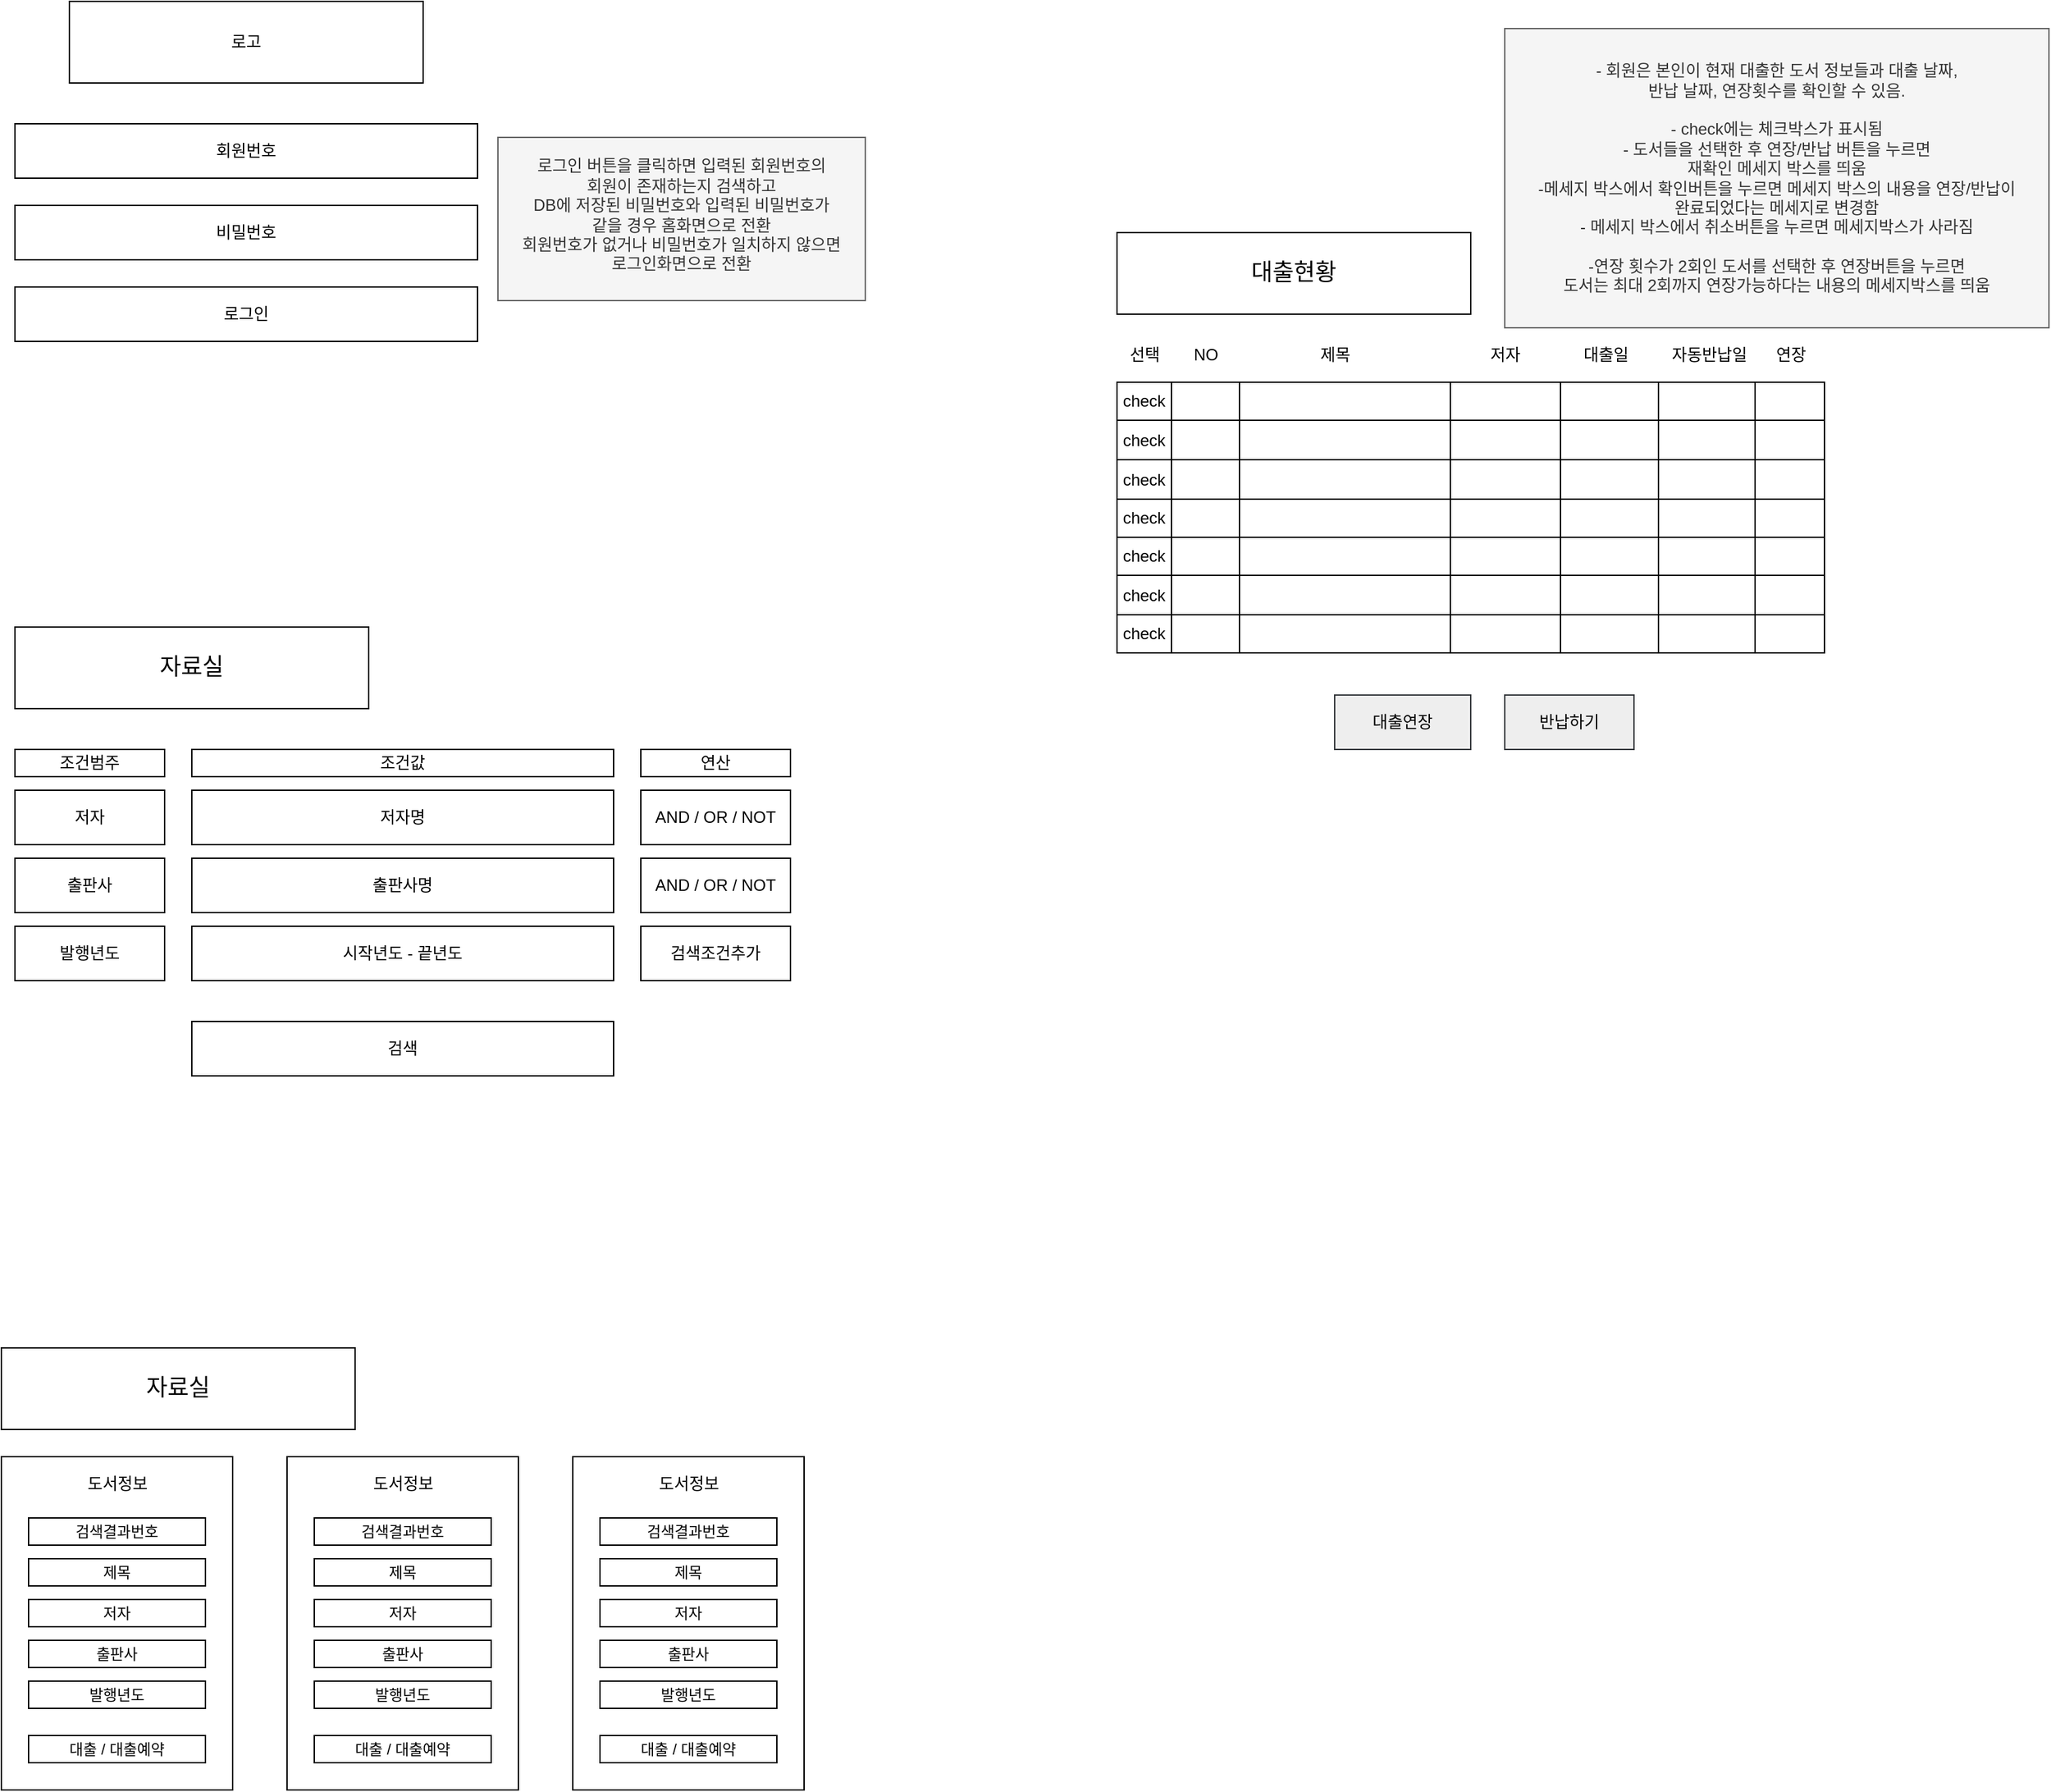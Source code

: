 <mxfile version="14.7.7" type="device"><diagram id="g1sUBkXsyDpATKB790TZ" name="Page-1"><mxGraphModel dx="920" dy="1804" grid="1" gridSize="10" guides="1" tooltips="1" connect="1" arrows="1" fold="1" page="1" pageScale="1" pageWidth="827" pageHeight="1169" math="0" shadow="0"><root><mxCell id="0"/><mxCell id="1" parent="0"/><mxCell id="-6f4OwsKFNbMRFdXzlAy-1" value="로고" style="rounded=0;whiteSpace=wrap;html=1;" parent="1" vertex="1"><mxGeometry x="130" y="-10" width="260" height="60" as="geometry"/></mxCell><mxCell id="-6f4OwsKFNbMRFdXzlAy-2" value="회원번호" style="rounded=0;whiteSpace=wrap;html=1;" parent="1" vertex="1"><mxGeometry x="90" y="80" width="340" height="40" as="geometry"/></mxCell><mxCell id="-6f4OwsKFNbMRFdXzlAy-3" value="비밀번호" style="rounded=0;whiteSpace=wrap;html=1;" parent="1" vertex="1"><mxGeometry x="90" y="140" width="340" height="40" as="geometry"/></mxCell><mxCell id="-6f4OwsKFNbMRFdXzlAy-6" value="로그인" style="rounded=0;whiteSpace=wrap;html=1;" parent="1" vertex="1"><mxGeometry x="90" y="200" width="340" height="40" as="geometry"/></mxCell><mxCell id="-6f4OwsKFNbMRFdXzlAy-7" value="자료실" style="rounded=0;whiteSpace=wrap;html=1;fontSize=17;" parent="1" vertex="1"><mxGeometry x="90" y="450" width="260" height="60" as="geometry"/></mxCell><mxCell id="-6f4OwsKFNbMRFdXzlAy-9" value="저자" style="rounded=0;whiteSpace=wrap;html=1;" parent="1" vertex="1"><mxGeometry x="90" y="570" width="110" height="40" as="geometry"/></mxCell><mxCell id="-6f4OwsKFNbMRFdXzlAy-10" value="저자명" style="rounded=0;whiteSpace=wrap;html=1;" parent="1" vertex="1"><mxGeometry x="220" y="570" width="310" height="40" as="geometry"/></mxCell><mxCell id="-6f4OwsKFNbMRFdXzlAy-11" value="출판사" style="rounded=0;whiteSpace=wrap;html=1;" parent="1" vertex="1"><mxGeometry x="90" y="620" width="110" height="40" as="geometry"/></mxCell><mxCell id="-6f4OwsKFNbMRFdXzlAy-12" value="출판사명" style="rounded=0;whiteSpace=wrap;html=1;" parent="1" vertex="1"><mxGeometry x="220" y="620" width="310" height="40" as="geometry"/></mxCell><mxCell id="-6f4OwsKFNbMRFdXzlAy-13" value="발행년도" style="rounded=0;whiteSpace=wrap;html=1;" parent="1" vertex="1"><mxGeometry x="90" y="670" width="110" height="40" as="geometry"/></mxCell><mxCell id="-6f4OwsKFNbMRFdXzlAy-14" value="시작년도 - 끝년도" style="rounded=0;whiteSpace=wrap;html=1;" parent="1" vertex="1"><mxGeometry x="220" y="670" width="310" height="40" as="geometry"/></mxCell><mxCell id="-6f4OwsKFNbMRFdXzlAy-15" value="AND / OR / NOT" style="rounded=0;whiteSpace=wrap;html=1;" parent="1" vertex="1"><mxGeometry x="550" y="570" width="110" height="40" as="geometry"/></mxCell><mxCell id="-6f4OwsKFNbMRFdXzlAy-16" value="AND / OR / NOT" style="rounded=0;whiteSpace=wrap;html=1;" parent="1" vertex="1"><mxGeometry x="550" y="620" width="110" height="40" as="geometry"/></mxCell><mxCell id="-6f4OwsKFNbMRFdXzlAy-17" value="검색조건추가" style="rounded=0;whiteSpace=wrap;html=1;" parent="1" vertex="1"><mxGeometry x="550" y="670" width="110" height="40" as="geometry"/></mxCell><mxCell id="-6f4OwsKFNbMRFdXzlAy-18" value="검색" style="rounded=0;whiteSpace=wrap;html=1;" parent="1" vertex="1"><mxGeometry x="220" y="740" width="310" height="40" as="geometry"/></mxCell><mxCell id="-6f4OwsKFNbMRFdXzlAy-19" value="자료실" style="rounded=0;whiteSpace=wrap;html=1;fontSize=17;" parent="1" vertex="1"><mxGeometry x="80" y="980" width="260" height="60" as="geometry"/></mxCell><mxCell id="-6f4OwsKFNbMRFdXzlAy-20" value="" style="rounded=0;whiteSpace=wrap;html=1;fontSize=17;" parent="1" vertex="1"><mxGeometry x="80" y="1060" width="170" height="245" as="geometry"/></mxCell><mxCell id="-6f4OwsKFNbMRFdXzlAy-23" value="제목" style="rounded=0;whiteSpace=wrap;html=1;fontSize=11;" parent="1" vertex="1"><mxGeometry x="100" y="1135" width="130" height="20" as="geometry"/></mxCell><mxCell id="-6f4OwsKFNbMRFdXzlAy-24" value="저자&lt;span style=&quot;color: rgba(0 , 0 , 0 , 0) ; font-family: monospace ; font-size: 0px&quot;&gt;%3CmxGraphModel%3E%3Croot%3E%3CmxCell%20id%3D%220%22%2F%3E%3CmxCell%20id%3D%221%22%20parent%3D%220%22%2F%3E%3CmxCell%20id%3D%222%22%20value%3D%22%EC%A0%9C%EB%AA%A9%22%20style%3D%22rounded%3D0%3BwhiteSpace%3Dwrap%3Bhtml%3D1%3BfontSize%3D11%3B%22%20vertex%3D%221%22%20parent%3D%221%22%3E%3CmxGeometry%20x%3D%2290%22%20y%3D%221130%22%20width%3D%22130%22%20height%3D%2220%22%20as%3D%22geometry%22%2F%3E%3C%2FmxCell%3E%3C%2Froot%3E%3C%2FmxGraphModel%3E&lt;/span&gt;" style="rounded=0;whiteSpace=wrap;html=1;fontSize=11;" parent="1" vertex="1"><mxGeometry x="100" y="1165" width="130" height="20" as="geometry"/></mxCell><mxCell id="-6f4OwsKFNbMRFdXzlAy-25" value="출판사" style="rounded=0;whiteSpace=wrap;html=1;fontSize=11;" parent="1" vertex="1"><mxGeometry x="100" y="1195" width="130" height="20" as="geometry"/></mxCell><mxCell id="-6f4OwsKFNbMRFdXzlAy-26" value="발행년도" style="rounded=0;whiteSpace=wrap;html=1;fontSize=11;" parent="1" vertex="1"><mxGeometry x="100" y="1225" width="130" height="20" as="geometry"/></mxCell><mxCell id="-6f4OwsKFNbMRFdXzlAy-27" value="대출 / 예약" style="rounded=0;whiteSpace=wrap;html=1;fontSize=11;" parent="1" vertex="1"><mxGeometry x="100" y="1265" width="130" height="20" as="geometry"/></mxCell><mxCell id="-6f4OwsKFNbMRFdXzlAy-28" value="검색결과번호" style="rounded=0;whiteSpace=wrap;html=1;fontSize=11;" parent="1" vertex="1"><mxGeometry x="100" y="1105" width="130" height="20" as="geometry"/></mxCell><mxCell id="fSLkdv696T7z01Jb6115-1" value="- 회원은 본인이 현재 대출한 도서 정보들과 대출 날짜, &lt;br&gt;반납 날짜, 연장횟수를 확인할 수 있음.&lt;br&gt;&lt;br&gt;- check에는 체크박스가 표시됨&lt;br&gt;- 도서들을 선택한 후 연장/반납 버튼을 누르면&lt;br&gt;재확인 메세지 박스를 띄움&lt;br&gt;-메세지 박스에서 확인버튼을 누르면 메세지 박스의 내용을 연장/반납이 &lt;br&gt;완료되었다는 메세지로 변경함&lt;br&gt;- 메세지 박스에서 취소버튼을 누르면 메세지박스가 사라짐&lt;br&gt;&lt;br&gt;-연장 횟수가 2회인 도서를 선택한 후 연장버튼을 누르면&lt;br&gt;도서는 최대 2회까지 연장가능하다는 내용의 메세지박스를 띄움" style="rounded=0;whiteSpace=wrap;html=1;fillColor=#f5f5f5;strokeColor=#666666;fontColor=#333333;" vertex="1" parent="1"><mxGeometry x="1185" y="10" width="400" height="220" as="geometry"/></mxCell><mxCell id="fSLkdv696T7z01Jb6115-3" value="조건범주" style="rounded=0;whiteSpace=wrap;html=1;" vertex="1" parent="1"><mxGeometry x="90" y="540" width="110" height="20" as="geometry"/></mxCell><mxCell id="fSLkdv696T7z01Jb6115-4" value="조건값" style="rounded=0;whiteSpace=wrap;html=1;" vertex="1" parent="1"><mxGeometry x="220" y="540" width="310" height="20" as="geometry"/></mxCell><mxCell id="fSLkdv696T7z01Jb6115-5" value="연산" style="rounded=0;whiteSpace=wrap;html=1;" vertex="1" parent="1"><mxGeometry x="550" y="540" width="110" height="20" as="geometry"/></mxCell><mxCell id="fSLkdv696T7z01Jb6115-6" value="로그인 버튼을 클릭하면 입력된 회원번호의 &lt;br&gt;회원이 존재하는지 검색하고&lt;br&gt;DB에 저장된 비밀번호와 입력된 비밀번호가 &lt;br&gt;같을 경우 홈화면으로 전환&lt;br&gt;회원번호가 없거나 비밀번호가 일치하지 않으면 &lt;br&gt;로그인화면으로 전환" style="rounded=0;whiteSpace=wrap;html=1;fillColor=#f5f5f5;strokeColor=#666666;fontColor=#333333;verticalAlign=middle;spacing=2;spacingBottom=7;" vertex="1" parent="1"><mxGeometry x="445" y="90" width="270" height="120" as="geometry"/></mxCell><mxCell id="fSLkdv696T7z01Jb6115-9" value="도서정보" style="text;html=1;align=center;verticalAlign=middle;resizable=0;points=[];autosize=1;strokeColor=none;" vertex="1" parent="1"><mxGeometry x="135" y="1070" width="60" height="20" as="geometry"/></mxCell><mxCell id="fSLkdv696T7z01Jb6115-11" value="" style="rounded=0;whiteSpace=wrap;html=1;fontSize=17;" vertex="1" parent="1"><mxGeometry x="290" y="1060" width="170" height="245" as="geometry"/></mxCell><mxCell id="fSLkdv696T7z01Jb6115-12" value="제목" style="rounded=0;whiteSpace=wrap;html=1;fontSize=11;" vertex="1" parent="1"><mxGeometry x="310" y="1135" width="130" height="20" as="geometry"/></mxCell><mxCell id="fSLkdv696T7z01Jb6115-13" value="저자&lt;span style=&quot;color: rgba(0 , 0 , 0 , 0) ; font-family: monospace ; font-size: 0px&quot;&gt;%3CmxGraphModel%3E%3Croot%3E%3CmxCell%20id%3D%220%22%2F%3E%3CmxCell%20id%3D%221%22%20parent%3D%220%22%2F%3E%3CmxCell%20id%3D%222%22%20value%3D%22%EC%A0%9C%EB%AA%A9%22%20style%3D%22rounded%3D0%3BwhiteSpace%3Dwrap%3Bhtml%3D1%3BfontSize%3D11%3B%22%20vertex%3D%221%22%20parent%3D%221%22%3E%3CmxGeometry%20x%3D%2290%22%20y%3D%221130%22%20width%3D%22130%22%20height%3D%2220%22%20as%3D%22geometry%22%2F%3E%3C%2FmxCell%3E%3C%2Froot%3E%3C%2FmxGraphModel%3E&lt;/span&gt;" style="rounded=0;whiteSpace=wrap;html=1;fontSize=11;" vertex="1" parent="1"><mxGeometry x="310" y="1165" width="130" height="20" as="geometry"/></mxCell><mxCell id="fSLkdv696T7z01Jb6115-14" value="출판사" style="rounded=0;whiteSpace=wrap;html=1;fontSize=11;" vertex="1" parent="1"><mxGeometry x="310" y="1195" width="130" height="20" as="geometry"/></mxCell><mxCell id="fSLkdv696T7z01Jb6115-15" value="발행년도" style="rounded=0;whiteSpace=wrap;html=1;fontSize=11;" vertex="1" parent="1"><mxGeometry x="310" y="1225" width="130" height="20" as="geometry"/></mxCell><mxCell id="fSLkdv696T7z01Jb6115-16" value="대출 / 대출예약" style="rounded=0;whiteSpace=wrap;html=1;fontSize=11;" vertex="1" parent="1"><mxGeometry x="310" y="1265" width="130" height="20" as="geometry"/></mxCell><mxCell id="fSLkdv696T7z01Jb6115-17" value="검색결과번호" style="rounded=0;whiteSpace=wrap;html=1;fontSize=11;" vertex="1" parent="1"><mxGeometry x="310" y="1105" width="130" height="20" as="geometry"/></mxCell><mxCell id="fSLkdv696T7z01Jb6115-18" value="도서정보" style="text;html=1;align=center;verticalAlign=middle;resizable=0;points=[];autosize=1;strokeColor=none;" vertex="1" parent="1"><mxGeometry x="345" y="1070" width="60" height="20" as="geometry"/></mxCell><mxCell id="fSLkdv696T7z01Jb6115-19" value="" style="rounded=0;whiteSpace=wrap;html=1;fontSize=17;" vertex="1" parent="1"><mxGeometry x="500" y="1060" width="170" height="245" as="geometry"/></mxCell><mxCell id="fSLkdv696T7z01Jb6115-20" value="제목" style="rounded=0;whiteSpace=wrap;html=1;fontSize=11;" vertex="1" parent="1"><mxGeometry x="520" y="1135" width="130" height="20" as="geometry"/></mxCell><mxCell id="fSLkdv696T7z01Jb6115-21" value="저자&lt;span style=&quot;color: rgba(0 , 0 , 0 , 0) ; font-family: monospace ; font-size: 0px&quot;&gt;%3CmxGraphModel%3E%3Croot%3E%3CmxCell%20id%3D%220%22%2F%3E%3CmxCell%20id%3D%221%22%20parent%3D%220%22%2F%3E%3CmxCell%20id%3D%222%22%20value%3D%22%EC%A0%9C%EB%AA%A9%22%20style%3D%22rounded%3D0%3BwhiteSpace%3Dwrap%3Bhtml%3D1%3BfontSize%3D11%3B%22%20vertex%3D%221%22%20parent%3D%221%22%3E%3CmxGeometry%20x%3D%2290%22%20y%3D%221130%22%20width%3D%22130%22%20height%3D%2220%22%20as%3D%22geometry%22%2F%3E%3C%2FmxCell%3E%3C%2Froot%3E%3C%2FmxGraphModel%3E&lt;/span&gt;" style="rounded=0;whiteSpace=wrap;html=1;fontSize=11;" vertex="1" parent="1"><mxGeometry x="520" y="1165" width="130" height="20" as="geometry"/></mxCell><mxCell id="fSLkdv696T7z01Jb6115-22" value="출판사" style="rounded=0;whiteSpace=wrap;html=1;fontSize=11;" vertex="1" parent="1"><mxGeometry x="520" y="1195" width="130" height="20" as="geometry"/></mxCell><mxCell id="fSLkdv696T7z01Jb6115-23" value="발행년도" style="rounded=0;whiteSpace=wrap;html=1;fontSize=11;" vertex="1" parent="1"><mxGeometry x="520" y="1225" width="130" height="20" as="geometry"/></mxCell><mxCell id="fSLkdv696T7z01Jb6115-24" value="대출 / 예약" style="rounded=0;whiteSpace=wrap;html=1;fontSize=11;" vertex="1" parent="1"><mxGeometry x="520" y="1265" width="130" height="20" as="geometry"/></mxCell><mxCell id="fSLkdv696T7z01Jb6115-25" value="검색결과번호" style="rounded=0;whiteSpace=wrap;html=1;fontSize=11;" vertex="1" parent="1"><mxGeometry x="520" y="1105" width="130" height="20" as="geometry"/></mxCell><mxCell id="fSLkdv696T7z01Jb6115-26" value="도서정보" style="text;html=1;align=center;verticalAlign=middle;resizable=0;points=[];autosize=1;strokeColor=none;" vertex="1" parent="1"><mxGeometry x="555" y="1070" width="60" height="20" as="geometry"/></mxCell><mxCell id="fSLkdv696T7z01Jb6115-27" value="대출 / 대출예약" style="rounded=0;whiteSpace=wrap;html=1;fontSize=11;" vertex="1" parent="1"><mxGeometry x="100" y="1265" width="130" height="20" as="geometry"/></mxCell><mxCell id="fSLkdv696T7z01Jb6115-28" value="대출 / 대출예약" style="rounded=0;whiteSpace=wrap;html=1;fontSize=11;" vertex="1" parent="1"><mxGeometry x="520" y="1265" width="130" height="20" as="geometry"/></mxCell><mxCell id="fSLkdv696T7z01Jb6115-30" value="대출현황" style="rounded=0;whiteSpace=wrap;html=1;fontSize=17;" vertex="1" parent="1"><mxGeometry x="900" y="160" width="260" height="60" as="geometry"/></mxCell><mxCell id="fSLkdv696T7z01Jb6115-31" value="NO" style="text;html=1;align=center;verticalAlign=middle;resizable=0;points=[];autosize=1;strokeColor=none;" vertex="1" parent="1"><mxGeometry x="950" y="240" width="30" height="20" as="geometry"/></mxCell><mxCell id="fSLkdv696T7z01Jb6115-34" value="제목" style="text;html=1;align=center;verticalAlign=middle;resizable=0;points=[];autosize=1;strokeColor=none;" vertex="1" parent="1"><mxGeometry x="1040" y="240" width="40" height="20" as="geometry"/></mxCell><mxCell id="fSLkdv696T7z01Jb6115-35" value="저자" style="text;html=1;align=center;verticalAlign=middle;resizable=0;points=[];autosize=1;strokeColor=none;" vertex="1" parent="1"><mxGeometry x="1165" y="240" width="40" height="20" as="geometry"/></mxCell><mxCell id="fSLkdv696T7z01Jb6115-36" value="대출일" style="text;html=1;align=center;verticalAlign=middle;resizable=0;points=[];autosize=1;strokeColor=none;" vertex="1" parent="1"><mxGeometry x="1234" y="240" width="50" height="20" as="geometry"/></mxCell><mxCell id="fSLkdv696T7z01Jb6115-37" value="자동반납일" style="text;html=1;align=center;verticalAlign=middle;resizable=0;points=[];autosize=1;strokeColor=none;" vertex="1" parent="1"><mxGeometry x="1295" y="240" width="80" height="20" as="geometry"/></mxCell><mxCell id="fSLkdv696T7z01Jb6115-51" value="" style="shape=table;html=1;whiteSpace=wrap;startSize=0;container=1;collapsible=0;childLayout=tableLayout;verticalAlign=middle;" vertex="1" parent="1"><mxGeometry x="900" y="270" width="520" height="199" as="geometry"/></mxCell><mxCell id="fSLkdv696T7z01Jb6115-87" style="shape=partialRectangle;html=1;whiteSpace=wrap;collapsible=0;dropTarget=0;pointerEvents=0;fillColor=none;top=0;left=0;bottom=0;right=0;points=[[0,0.5],[1,0.5]];portConstraint=eastwest;" vertex="1" parent="fSLkdv696T7z01Jb6115-51"><mxGeometry width="520" height="28" as="geometry"/></mxCell><mxCell id="fSLkdv696T7z01Jb6115-109" value="check" style="shape=partialRectangle;html=1;whiteSpace=wrap;connectable=0;fillColor=none;top=0;left=0;bottom=0;right=0;overflow=hidden;" vertex="1" parent="fSLkdv696T7z01Jb6115-87"><mxGeometry width="40" height="28" as="geometry"/></mxCell><mxCell id="fSLkdv696T7z01Jb6115-101" style="shape=partialRectangle;html=1;whiteSpace=wrap;connectable=0;fillColor=none;top=0;left=0;bottom=0;right=0;overflow=hidden;" vertex="1" parent="fSLkdv696T7z01Jb6115-87"><mxGeometry x="40" width="50" height="28" as="geometry"/></mxCell><mxCell id="fSLkdv696T7z01Jb6115-88" style="shape=partialRectangle;html=1;whiteSpace=wrap;connectable=0;fillColor=none;top=0;left=0;bottom=0;right=0;overflow=hidden;" vertex="1" parent="fSLkdv696T7z01Jb6115-87"><mxGeometry x="90" width="155" height="28" as="geometry"/></mxCell><mxCell id="fSLkdv696T7z01Jb6115-89" style="shape=partialRectangle;html=1;whiteSpace=wrap;connectable=0;fillColor=none;top=0;left=0;bottom=0;right=0;overflow=hidden;" vertex="1" parent="fSLkdv696T7z01Jb6115-87"><mxGeometry x="245" width="81" height="28" as="geometry"/></mxCell><mxCell id="fSLkdv696T7z01Jb6115-90" style="shape=partialRectangle;html=1;whiteSpace=wrap;connectable=0;fillColor=none;top=0;left=0;bottom=0;right=0;overflow=hidden;" vertex="1" parent="fSLkdv696T7z01Jb6115-87"><mxGeometry x="326" width="72" height="28" as="geometry"/></mxCell><mxCell id="fSLkdv696T7z01Jb6115-91" style="shape=partialRectangle;html=1;whiteSpace=wrap;connectable=0;fillColor=none;top=0;left=0;bottom=0;right=0;overflow=hidden;" vertex="1" parent="fSLkdv696T7z01Jb6115-87"><mxGeometry x="398" width="71" height="28" as="geometry"/></mxCell><mxCell id="fSLkdv696T7z01Jb6115-92" style="shape=partialRectangle;html=1;whiteSpace=wrap;connectable=0;fillColor=none;top=0;left=0;bottom=0;right=0;overflow=hidden;" vertex="1" parent="fSLkdv696T7z01Jb6115-87"><mxGeometry x="469" width="51" height="28" as="geometry"/></mxCell><mxCell id="fSLkdv696T7z01Jb6115-94" style="shape=partialRectangle;html=1;whiteSpace=wrap;collapsible=0;dropTarget=0;pointerEvents=0;fillColor=none;top=0;left=0;bottom=0;right=0;points=[[0,0.5],[1,0.5]];portConstraint=eastwest;" vertex="1" parent="fSLkdv696T7z01Jb6115-51"><mxGeometry y="28" width="520" height="29" as="geometry"/></mxCell><mxCell id="fSLkdv696T7z01Jb6115-110" value="check" style="shape=partialRectangle;html=1;whiteSpace=wrap;connectable=0;fillColor=none;top=0;left=0;bottom=0;right=0;overflow=hidden;" vertex="1" parent="fSLkdv696T7z01Jb6115-94"><mxGeometry width="40" height="29" as="geometry"/></mxCell><mxCell id="fSLkdv696T7z01Jb6115-102" style="shape=partialRectangle;html=1;whiteSpace=wrap;connectable=0;fillColor=none;top=0;left=0;bottom=0;right=0;overflow=hidden;" vertex="1" parent="fSLkdv696T7z01Jb6115-94"><mxGeometry x="40" width="50" height="29" as="geometry"/></mxCell><mxCell id="fSLkdv696T7z01Jb6115-95" style="shape=partialRectangle;html=1;whiteSpace=wrap;connectable=0;fillColor=none;top=0;left=0;bottom=0;right=0;overflow=hidden;" vertex="1" parent="fSLkdv696T7z01Jb6115-94"><mxGeometry x="90" width="155" height="29" as="geometry"/></mxCell><mxCell id="fSLkdv696T7z01Jb6115-96" style="shape=partialRectangle;html=1;whiteSpace=wrap;connectable=0;fillColor=none;top=0;left=0;bottom=0;right=0;overflow=hidden;" vertex="1" parent="fSLkdv696T7z01Jb6115-94"><mxGeometry x="245" width="81" height="29" as="geometry"/></mxCell><mxCell id="fSLkdv696T7z01Jb6115-97" style="shape=partialRectangle;html=1;whiteSpace=wrap;connectable=0;fillColor=none;top=0;left=0;bottom=0;right=0;overflow=hidden;" vertex="1" parent="fSLkdv696T7z01Jb6115-94"><mxGeometry x="326" width="72" height="29" as="geometry"/></mxCell><mxCell id="fSLkdv696T7z01Jb6115-98" style="shape=partialRectangle;html=1;whiteSpace=wrap;connectable=0;fillColor=none;top=0;left=0;bottom=0;right=0;overflow=hidden;" vertex="1" parent="fSLkdv696T7z01Jb6115-94"><mxGeometry x="398" width="71" height="29" as="geometry"/></mxCell><mxCell id="fSLkdv696T7z01Jb6115-99" style="shape=partialRectangle;html=1;whiteSpace=wrap;connectable=0;fillColor=none;top=0;left=0;bottom=0;right=0;overflow=hidden;" vertex="1" parent="fSLkdv696T7z01Jb6115-94"><mxGeometry x="469" width="51" height="29" as="geometry"/></mxCell><mxCell id="fSLkdv696T7z01Jb6115-80" style="shape=partialRectangle;html=1;whiteSpace=wrap;collapsible=0;dropTarget=0;pointerEvents=0;fillColor=none;top=0;left=0;bottom=0;right=0;points=[[0,0.5],[1,0.5]];portConstraint=eastwest;" vertex="1" parent="fSLkdv696T7z01Jb6115-51"><mxGeometry y="57" width="520" height="29" as="geometry"/></mxCell><mxCell id="fSLkdv696T7z01Jb6115-111" value="&lt;span&gt;check&lt;/span&gt;" style="shape=partialRectangle;html=1;whiteSpace=wrap;connectable=0;fillColor=none;top=0;left=0;bottom=0;right=0;overflow=hidden;" vertex="1" parent="fSLkdv696T7z01Jb6115-80"><mxGeometry width="40" height="29" as="geometry"/></mxCell><mxCell id="fSLkdv696T7z01Jb6115-103" style="shape=partialRectangle;html=1;whiteSpace=wrap;connectable=0;fillColor=none;top=0;left=0;bottom=0;right=0;overflow=hidden;" vertex="1" parent="fSLkdv696T7z01Jb6115-80"><mxGeometry x="40" width="50" height="29" as="geometry"/></mxCell><mxCell id="fSLkdv696T7z01Jb6115-81" style="shape=partialRectangle;html=1;whiteSpace=wrap;connectable=0;fillColor=none;top=0;left=0;bottom=0;right=0;overflow=hidden;" vertex="1" parent="fSLkdv696T7z01Jb6115-80"><mxGeometry x="90" width="155" height="29" as="geometry"/></mxCell><mxCell id="fSLkdv696T7z01Jb6115-82" style="shape=partialRectangle;html=1;whiteSpace=wrap;connectable=0;fillColor=none;top=0;left=0;bottom=0;right=0;overflow=hidden;" vertex="1" parent="fSLkdv696T7z01Jb6115-80"><mxGeometry x="245" width="81" height="29" as="geometry"/></mxCell><mxCell id="fSLkdv696T7z01Jb6115-83" style="shape=partialRectangle;html=1;whiteSpace=wrap;connectable=0;fillColor=none;top=0;left=0;bottom=0;right=0;overflow=hidden;" vertex="1" parent="fSLkdv696T7z01Jb6115-80"><mxGeometry x="326" width="72" height="29" as="geometry"/></mxCell><mxCell id="fSLkdv696T7z01Jb6115-84" style="shape=partialRectangle;html=1;whiteSpace=wrap;connectable=0;fillColor=none;top=0;left=0;bottom=0;right=0;overflow=hidden;" vertex="1" parent="fSLkdv696T7z01Jb6115-80"><mxGeometry x="398" width="71" height="29" as="geometry"/></mxCell><mxCell id="fSLkdv696T7z01Jb6115-85" style="shape=partialRectangle;html=1;whiteSpace=wrap;connectable=0;fillColor=none;top=0;left=0;bottom=0;right=0;overflow=hidden;" vertex="1" parent="fSLkdv696T7z01Jb6115-80"><mxGeometry x="469" width="51" height="29" as="geometry"/></mxCell><mxCell id="fSLkdv696T7z01Jb6115-73" style="shape=partialRectangle;html=1;whiteSpace=wrap;collapsible=0;dropTarget=0;pointerEvents=0;fillColor=none;top=0;left=0;bottom=0;right=0;points=[[0,0.5],[1,0.5]];portConstraint=eastwest;" vertex="1" parent="fSLkdv696T7z01Jb6115-51"><mxGeometry y="86" width="520" height="28" as="geometry"/></mxCell><mxCell id="fSLkdv696T7z01Jb6115-112" value="&lt;span&gt;check&lt;/span&gt;" style="shape=partialRectangle;html=1;whiteSpace=wrap;connectable=0;fillColor=none;top=0;left=0;bottom=0;right=0;overflow=hidden;" vertex="1" parent="fSLkdv696T7z01Jb6115-73"><mxGeometry width="40" height="28" as="geometry"/></mxCell><mxCell id="fSLkdv696T7z01Jb6115-104" style="shape=partialRectangle;html=1;whiteSpace=wrap;connectable=0;fillColor=none;top=0;left=0;bottom=0;right=0;overflow=hidden;" vertex="1" parent="fSLkdv696T7z01Jb6115-73"><mxGeometry x="40" width="50" height="28" as="geometry"/></mxCell><mxCell id="fSLkdv696T7z01Jb6115-74" style="shape=partialRectangle;html=1;whiteSpace=wrap;connectable=0;fillColor=none;top=0;left=0;bottom=0;right=0;overflow=hidden;" vertex="1" parent="fSLkdv696T7z01Jb6115-73"><mxGeometry x="90" width="155" height="28" as="geometry"/></mxCell><mxCell id="fSLkdv696T7z01Jb6115-75" style="shape=partialRectangle;html=1;whiteSpace=wrap;connectable=0;fillColor=none;top=0;left=0;bottom=0;right=0;overflow=hidden;" vertex="1" parent="fSLkdv696T7z01Jb6115-73"><mxGeometry x="245" width="81" height="28" as="geometry"/></mxCell><mxCell id="fSLkdv696T7z01Jb6115-76" style="shape=partialRectangle;html=1;whiteSpace=wrap;connectable=0;fillColor=none;top=0;left=0;bottom=0;right=0;overflow=hidden;" vertex="1" parent="fSLkdv696T7z01Jb6115-73"><mxGeometry x="326" width="72" height="28" as="geometry"/></mxCell><mxCell id="fSLkdv696T7z01Jb6115-77" style="shape=partialRectangle;html=1;whiteSpace=wrap;connectable=0;fillColor=none;top=0;left=0;bottom=0;right=0;overflow=hidden;" vertex="1" parent="fSLkdv696T7z01Jb6115-73"><mxGeometry x="398" width="71" height="28" as="geometry"/></mxCell><mxCell id="fSLkdv696T7z01Jb6115-78" style="shape=partialRectangle;html=1;whiteSpace=wrap;connectable=0;fillColor=none;top=0;left=0;bottom=0;right=0;overflow=hidden;" vertex="1" parent="fSLkdv696T7z01Jb6115-73"><mxGeometry x="469" width="51" height="28" as="geometry"/></mxCell><mxCell id="fSLkdv696T7z01Jb6115-52" value="" style="shape=partialRectangle;html=1;whiteSpace=wrap;collapsible=0;dropTarget=0;pointerEvents=0;fillColor=none;top=0;left=0;bottom=0;right=0;points=[[0,0.5],[1,0.5]];portConstraint=eastwest;" vertex="1" parent="fSLkdv696T7z01Jb6115-51"><mxGeometry y="114" width="520" height="28" as="geometry"/></mxCell><mxCell id="fSLkdv696T7z01Jb6115-113" value="&lt;span&gt;check&lt;/span&gt;" style="shape=partialRectangle;html=1;whiteSpace=wrap;connectable=0;fillColor=none;top=0;left=0;bottom=0;right=0;overflow=hidden;" vertex="1" parent="fSLkdv696T7z01Jb6115-52"><mxGeometry width="40" height="28" as="geometry"/></mxCell><mxCell id="fSLkdv696T7z01Jb6115-105" style="shape=partialRectangle;html=1;whiteSpace=wrap;connectable=0;fillColor=none;top=0;left=0;bottom=0;right=0;overflow=hidden;" vertex="1" parent="fSLkdv696T7z01Jb6115-52"><mxGeometry x="40" width="50" height="28" as="geometry"/></mxCell><mxCell id="fSLkdv696T7z01Jb6115-53" value="" style="shape=partialRectangle;html=1;whiteSpace=wrap;connectable=0;fillColor=none;top=0;left=0;bottom=0;right=0;overflow=hidden;" vertex="1" parent="fSLkdv696T7z01Jb6115-52"><mxGeometry x="90" width="155" height="28" as="geometry"/></mxCell><mxCell id="fSLkdv696T7z01Jb6115-54" value="" style="shape=partialRectangle;html=1;whiteSpace=wrap;connectable=0;fillColor=none;top=0;left=0;bottom=0;right=0;overflow=hidden;" vertex="1" parent="fSLkdv696T7z01Jb6115-52"><mxGeometry x="245" width="81" height="28" as="geometry"/></mxCell><mxCell id="fSLkdv696T7z01Jb6115-55" value="" style="shape=partialRectangle;html=1;whiteSpace=wrap;connectable=0;fillColor=none;top=0;left=0;bottom=0;right=0;overflow=hidden;" vertex="1" parent="fSLkdv696T7z01Jb6115-52"><mxGeometry x="326" width="72" height="28" as="geometry"/></mxCell><mxCell id="fSLkdv696T7z01Jb6115-64" style="shape=partialRectangle;html=1;whiteSpace=wrap;connectable=0;fillColor=none;top=0;left=0;bottom=0;right=0;overflow=hidden;" vertex="1" parent="fSLkdv696T7z01Jb6115-52"><mxGeometry x="398" width="71" height="28" as="geometry"/></mxCell><mxCell id="fSLkdv696T7z01Jb6115-67" style="shape=partialRectangle;html=1;whiteSpace=wrap;connectable=0;fillColor=none;top=0;left=0;bottom=0;right=0;overflow=hidden;" vertex="1" parent="fSLkdv696T7z01Jb6115-52"><mxGeometry x="469" width="51" height="28" as="geometry"/></mxCell><mxCell id="fSLkdv696T7z01Jb6115-56" value="" style="shape=partialRectangle;html=1;whiteSpace=wrap;collapsible=0;dropTarget=0;pointerEvents=0;fillColor=none;top=0;left=0;bottom=0;right=0;points=[[0,0.5],[1,0.5]];portConstraint=eastwest;" vertex="1" parent="fSLkdv696T7z01Jb6115-51"><mxGeometry y="142" width="520" height="29" as="geometry"/></mxCell><mxCell id="fSLkdv696T7z01Jb6115-114" value="&lt;span&gt;check&lt;/span&gt;" style="shape=partialRectangle;html=1;whiteSpace=wrap;connectable=0;fillColor=none;top=0;left=0;bottom=0;right=0;overflow=hidden;" vertex="1" parent="fSLkdv696T7z01Jb6115-56"><mxGeometry width="40" height="29" as="geometry"/></mxCell><mxCell id="fSLkdv696T7z01Jb6115-106" style="shape=partialRectangle;html=1;whiteSpace=wrap;connectable=0;fillColor=none;top=0;left=0;bottom=0;right=0;overflow=hidden;" vertex="1" parent="fSLkdv696T7z01Jb6115-56"><mxGeometry x="40" width="50" height="29" as="geometry"/></mxCell><mxCell id="fSLkdv696T7z01Jb6115-57" value="" style="shape=partialRectangle;html=1;whiteSpace=wrap;connectable=0;fillColor=none;top=0;left=0;bottom=0;right=0;overflow=hidden;" vertex="1" parent="fSLkdv696T7z01Jb6115-56"><mxGeometry x="90" width="155" height="29" as="geometry"/></mxCell><mxCell id="fSLkdv696T7z01Jb6115-58" value="" style="shape=partialRectangle;html=1;whiteSpace=wrap;connectable=0;fillColor=none;top=0;left=0;bottom=0;right=0;overflow=hidden;" vertex="1" parent="fSLkdv696T7z01Jb6115-56"><mxGeometry x="245" width="81" height="29" as="geometry"/></mxCell><mxCell id="fSLkdv696T7z01Jb6115-59" value="" style="shape=partialRectangle;html=1;whiteSpace=wrap;connectable=0;fillColor=none;top=0;left=0;bottom=0;right=0;overflow=hidden;" vertex="1" parent="fSLkdv696T7z01Jb6115-56"><mxGeometry x="326" width="72" height="29" as="geometry"/></mxCell><mxCell id="fSLkdv696T7z01Jb6115-65" style="shape=partialRectangle;html=1;whiteSpace=wrap;connectable=0;fillColor=none;top=0;left=0;bottom=0;right=0;overflow=hidden;" vertex="1" parent="fSLkdv696T7z01Jb6115-56"><mxGeometry x="398" width="71" height="29" as="geometry"/></mxCell><mxCell id="fSLkdv696T7z01Jb6115-68" style="shape=partialRectangle;html=1;whiteSpace=wrap;connectable=0;fillColor=none;top=0;left=0;bottom=0;right=0;overflow=hidden;" vertex="1" parent="fSLkdv696T7z01Jb6115-56"><mxGeometry x="469" width="51" height="29" as="geometry"/></mxCell><mxCell id="fSLkdv696T7z01Jb6115-60" value="" style="shape=partialRectangle;html=1;whiteSpace=wrap;collapsible=0;dropTarget=0;pointerEvents=0;fillColor=none;top=0;left=0;bottom=0;right=0;points=[[0,0.5],[1,0.5]];portConstraint=eastwest;" vertex="1" parent="fSLkdv696T7z01Jb6115-51"><mxGeometry y="171" width="520" height="28" as="geometry"/></mxCell><mxCell id="fSLkdv696T7z01Jb6115-115" value="&lt;span&gt;check&lt;/span&gt;" style="shape=partialRectangle;html=1;whiteSpace=wrap;connectable=0;fillColor=none;top=0;left=0;bottom=0;right=0;overflow=hidden;" vertex="1" parent="fSLkdv696T7z01Jb6115-60"><mxGeometry width="40" height="28" as="geometry"/></mxCell><mxCell id="fSLkdv696T7z01Jb6115-107" style="shape=partialRectangle;html=1;whiteSpace=wrap;connectable=0;fillColor=none;top=0;left=0;bottom=0;right=0;overflow=hidden;" vertex="1" parent="fSLkdv696T7z01Jb6115-60"><mxGeometry x="40" width="50" height="28" as="geometry"/></mxCell><mxCell id="fSLkdv696T7z01Jb6115-61" value="" style="shape=partialRectangle;html=1;whiteSpace=wrap;connectable=0;fillColor=none;top=0;left=0;bottom=0;right=0;overflow=hidden;" vertex="1" parent="fSLkdv696T7z01Jb6115-60"><mxGeometry x="90" width="155" height="28" as="geometry"/></mxCell><mxCell id="fSLkdv696T7z01Jb6115-62" value="" style="shape=partialRectangle;html=1;whiteSpace=wrap;connectable=0;fillColor=none;top=0;left=0;bottom=0;right=0;overflow=hidden;" vertex="1" parent="fSLkdv696T7z01Jb6115-60"><mxGeometry x="245" width="81" height="28" as="geometry"/></mxCell><mxCell id="fSLkdv696T7z01Jb6115-63" value="" style="shape=partialRectangle;html=1;whiteSpace=wrap;connectable=0;fillColor=none;top=0;left=0;bottom=0;right=0;overflow=hidden;" vertex="1" parent="fSLkdv696T7z01Jb6115-60"><mxGeometry x="326" width="72" height="28" as="geometry"/></mxCell><mxCell id="fSLkdv696T7z01Jb6115-66" style="shape=partialRectangle;html=1;whiteSpace=wrap;connectable=0;fillColor=none;top=0;left=0;bottom=0;right=0;overflow=hidden;" vertex="1" parent="fSLkdv696T7z01Jb6115-60"><mxGeometry x="398" width="71" height="28" as="geometry"/></mxCell><mxCell id="fSLkdv696T7z01Jb6115-69" style="shape=partialRectangle;html=1;whiteSpace=wrap;connectable=0;fillColor=none;top=0;left=0;bottom=0;right=0;overflow=hidden;" vertex="1" parent="fSLkdv696T7z01Jb6115-60"><mxGeometry x="469" width="51" height="28" as="geometry"/></mxCell><mxCell id="fSLkdv696T7z01Jb6115-108" value="연장" style="text;html=1;align=center;verticalAlign=middle;resizable=0;points=[];autosize=1;strokeColor=none;" vertex="1" parent="1"><mxGeometry x="1375" y="240" width="40" height="20" as="geometry"/></mxCell><mxCell id="fSLkdv696T7z01Jb6115-116" value="선택" style="text;html=1;align=center;verticalAlign=middle;resizable=0;points=[];autosize=1;strokeColor=none;" vertex="1" parent="1"><mxGeometry x="900" y="240" width="40" height="20" as="geometry"/></mxCell><mxCell id="fSLkdv696T7z01Jb6115-119" value="대출연장" style="rounded=0;whiteSpace=wrap;html=1;verticalAlign=middle;fillColor=#eeeeee;strokeColor=#36393d;" vertex="1" parent="1"><mxGeometry x="1060" y="500" width="100" height="40" as="geometry"/></mxCell><mxCell id="fSLkdv696T7z01Jb6115-120" value="반납하기" style="rounded=0;whiteSpace=wrap;html=1;verticalAlign=middle;fillColor=#eeeeee;strokeColor=#36393d;" vertex="1" parent="1"><mxGeometry x="1185" y="500" width="95" height="40" as="geometry"/></mxCell></root></mxGraphModel></diagram></mxfile>
